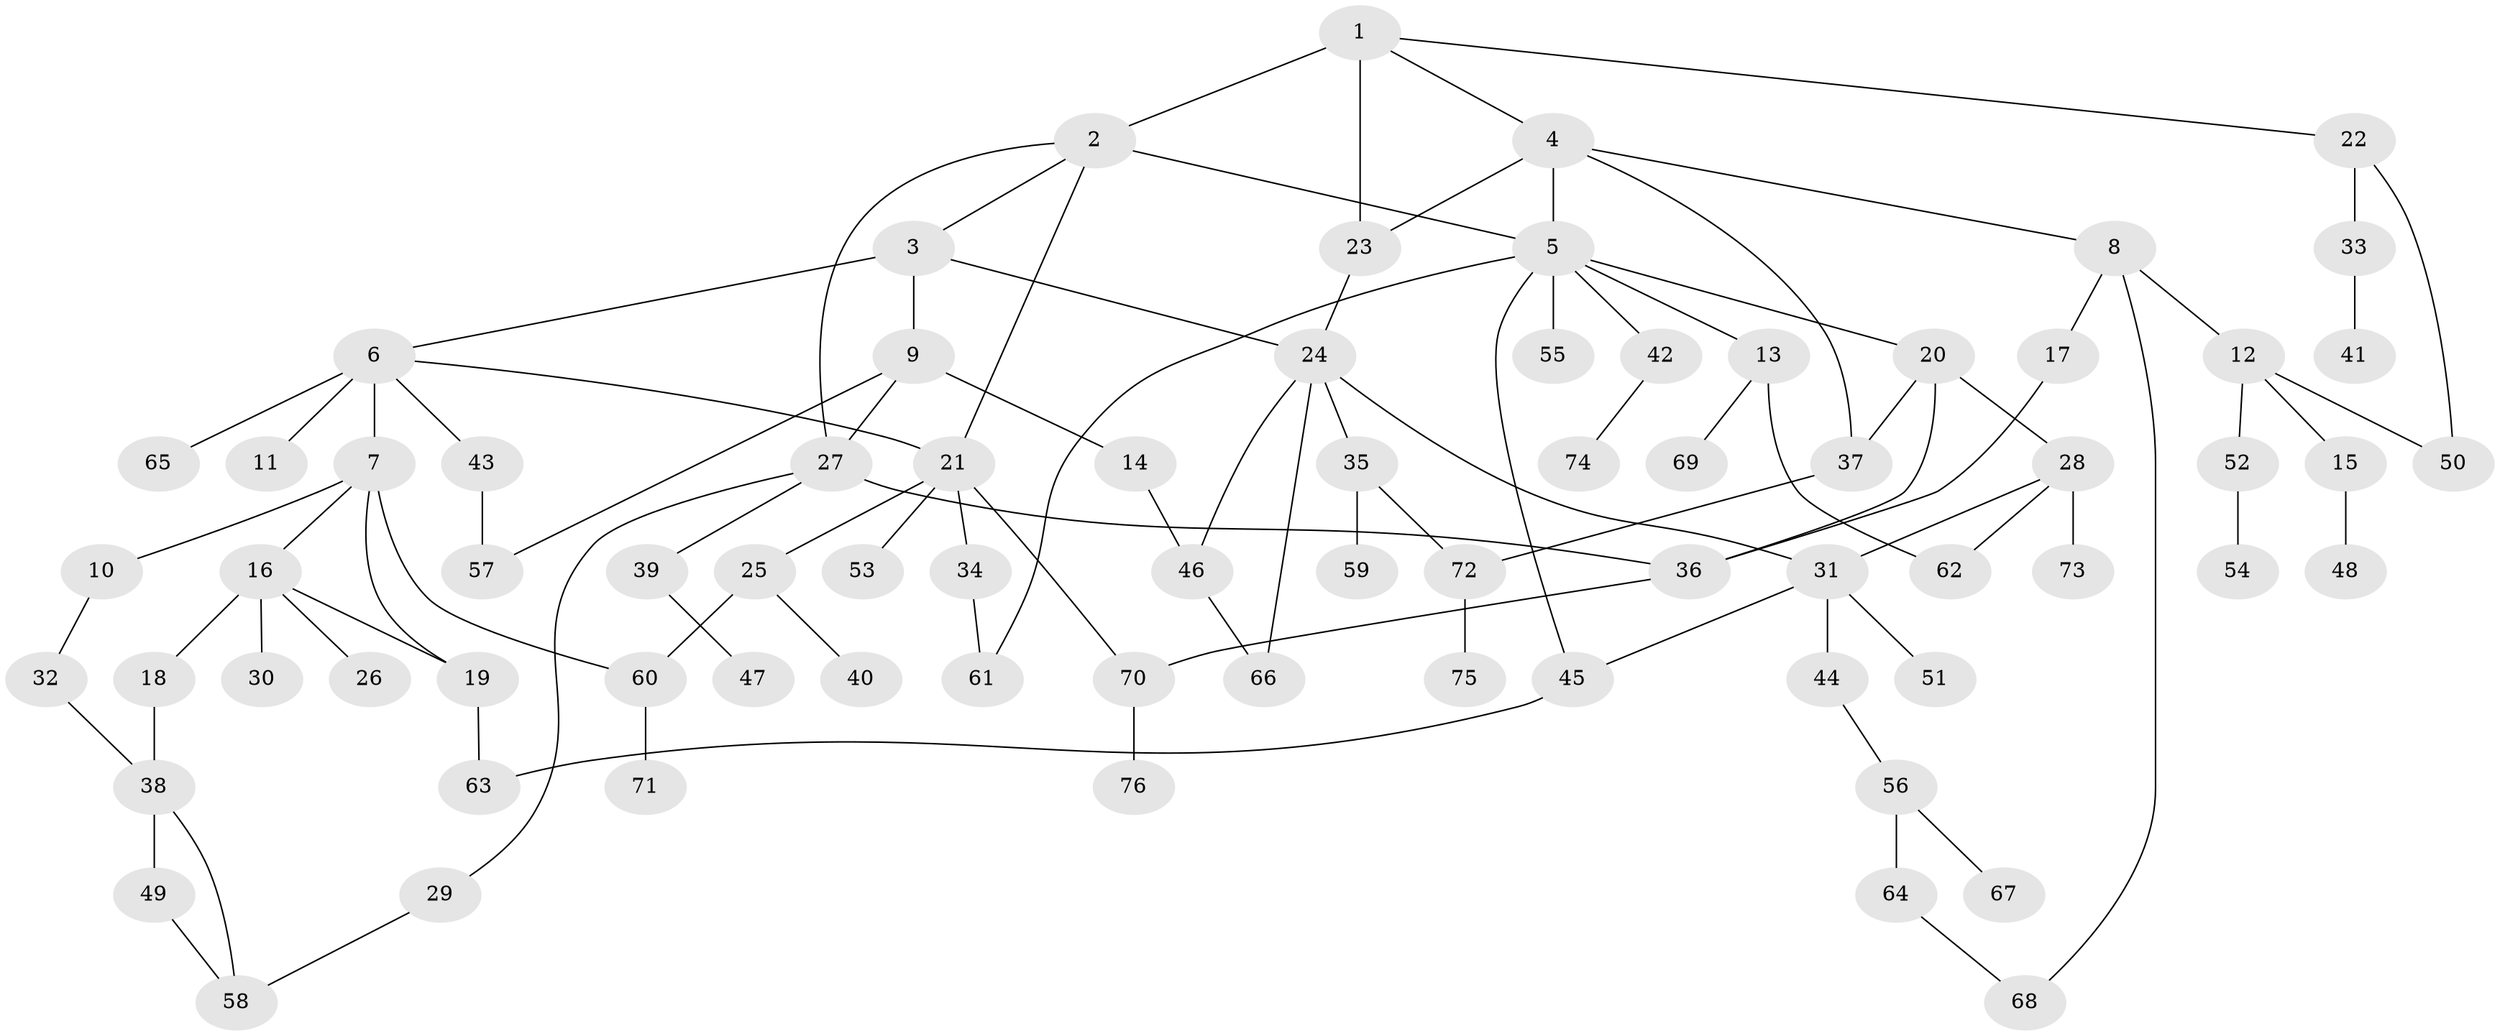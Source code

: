 // original degree distribution, {6: 0.03355704697986577, 4: 0.11409395973154363, 5: 0.026845637583892617, 7: 0.006711409395973154, 3: 0.1476510067114094, 2: 0.3691275167785235, 1: 0.30201342281879195}
// Generated by graph-tools (version 1.1) at 2025/34/03/09/25 02:34:07]
// undirected, 76 vertices, 100 edges
graph export_dot {
graph [start="1"]
  node [color=gray90,style=filled];
  1;
  2;
  3;
  4;
  5;
  6;
  7;
  8;
  9;
  10;
  11;
  12;
  13;
  14;
  15;
  16;
  17;
  18;
  19;
  20;
  21;
  22;
  23;
  24;
  25;
  26;
  27;
  28;
  29;
  30;
  31;
  32;
  33;
  34;
  35;
  36;
  37;
  38;
  39;
  40;
  41;
  42;
  43;
  44;
  45;
  46;
  47;
  48;
  49;
  50;
  51;
  52;
  53;
  54;
  55;
  56;
  57;
  58;
  59;
  60;
  61;
  62;
  63;
  64;
  65;
  66;
  67;
  68;
  69;
  70;
  71;
  72;
  73;
  74;
  75;
  76;
  1 -- 2 [weight=2.0];
  1 -- 4 [weight=1.0];
  1 -- 22 [weight=1.0];
  1 -- 23 [weight=1.0];
  2 -- 3 [weight=1.0];
  2 -- 5 [weight=1.0];
  2 -- 21 [weight=1.0];
  2 -- 27 [weight=1.0];
  3 -- 6 [weight=1.0];
  3 -- 9 [weight=1.0];
  3 -- 24 [weight=1.0];
  4 -- 5 [weight=1.0];
  4 -- 8 [weight=1.0];
  4 -- 23 [weight=1.0];
  4 -- 37 [weight=1.0];
  5 -- 13 [weight=1.0];
  5 -- 20 [weight=1.0];
  5 -- 42 [weight=1.0];
  5 -- 45 [weight=1.0];
  5 -- 55 [weight=1.0];
  5 -- 61 [weight=1.0];
  6 -- 7 [weight=1.0];
  6 -- 11 [weight=2.0];
  6 -- 21 [weight=1.0];
  6 -- 43 [weight=1.0];
  6 -- 65 [weight=1.0];
  7 -- 10 [weight=1.0];
  7 -- 16 [weight=1.0];
  7 -- 19 [weight=1.0];
  7 -- 60 [weight=1.0];
  8 -- 12 [weight=1.0];
  8 -- 17 [weight=1.0];
  8 -- 68 [weight=1.0];
  9 -- 14 [weight=2.0];
  9 -- 27 [weight=1.0];
  9 -- 57 [weight=1.0];
  10 -- 32 [weight=1.0];
  12 -- 15 [weight=1.0];
  12 -- 50 [weight=1.0];
  12 -- 52 [weight=1.0];
  13 -- 62 [weight=1.0];
  13 -- 69 [weight=1.0];
  14 -- 46 [weight=1.0];
  15 -- 48 [weight=1.0];
  16 -- 18 [weight=1.0];
  16 -- 19 [weight=1.0];
  16 -- 26 [weight=1.0];
  16 -- 30 [weight=1.0];
  17 -- 36 [weight=1.0];
  18 -- 38 [weight=1.0];
  19 -- 63 [weight=1.0];
  20 -- 28 [weight=1.0];
  20 -- 36 [weight=1.0];
  20 -- 37 [weight=1.0];
  21 -- 25 [weight=1.0];
  21 -- 34 [weight=1.0];
  21 -- 53 [weight=1.0];
  21 -- 70 [weight=1.0];
  22 -- 33 [weight=1.0];
  22 -- 50 [weight=1.0];
  23 -- 24 [weight=1.0];
  24 -- 31 [weight=1.0];
  24 -- 35 [weight=1.0];
  24 -- 46 [weight=1.0];
  24 -- 66 [weight=1.0];
  25 -- 40 [weight=1.0];
  25 -- 60 [weight=1.0];
  27 -- 29 [weight=1.0];
  27 -- 36 [weight=1.0];
  27 -- 39 [weight=1.0];
  28 -- 31 [weight=1.0];
  28 -- 62 [weight=1.0];
  28 -- 73 [weight=1.0];
  29 -- 58 [weight=1.0];
  31 -- 44 [weight=1.0];
  31 -- 45 [weight=1.0];
  31 -- 51 [weight=1.0];
  32 -- 38 [weight=1.0];
  33 -- 41 [weight=1.0];
  34 -- 61 [weight=1.0];
  35 -- 59 [weight=1.0];
  35 -- 72 [weight=1.0];
  36 -- 70 [weight=1.0];
  37 -- 72 [weight=1.0];
  38 -- 49 [weight=2.0];
  38 -- 58 [weight=1.0];
  39 -- 47 [weight=2.0];
  42 -- 74 [weight=1.0];
  43 -- 57 [weight=1.0];
  44 -- 56 [weight=1.0];
  45 -- 63 [weight=1.0];
  46 -- 66 [weight=1.0];
  49 -- 58 [weight=1.0];
  52 -- 54 [weight=1.0];
  56 -- 64 [weight=1.0];
  56 -- 67 [weight=1.0];
  60 -- 71 [weight=1.0];
  64 -- 68 [weight=1.0];
  70 -- 76 [weight=1.0];
  72 -- 75 [weight=3.0];
}
